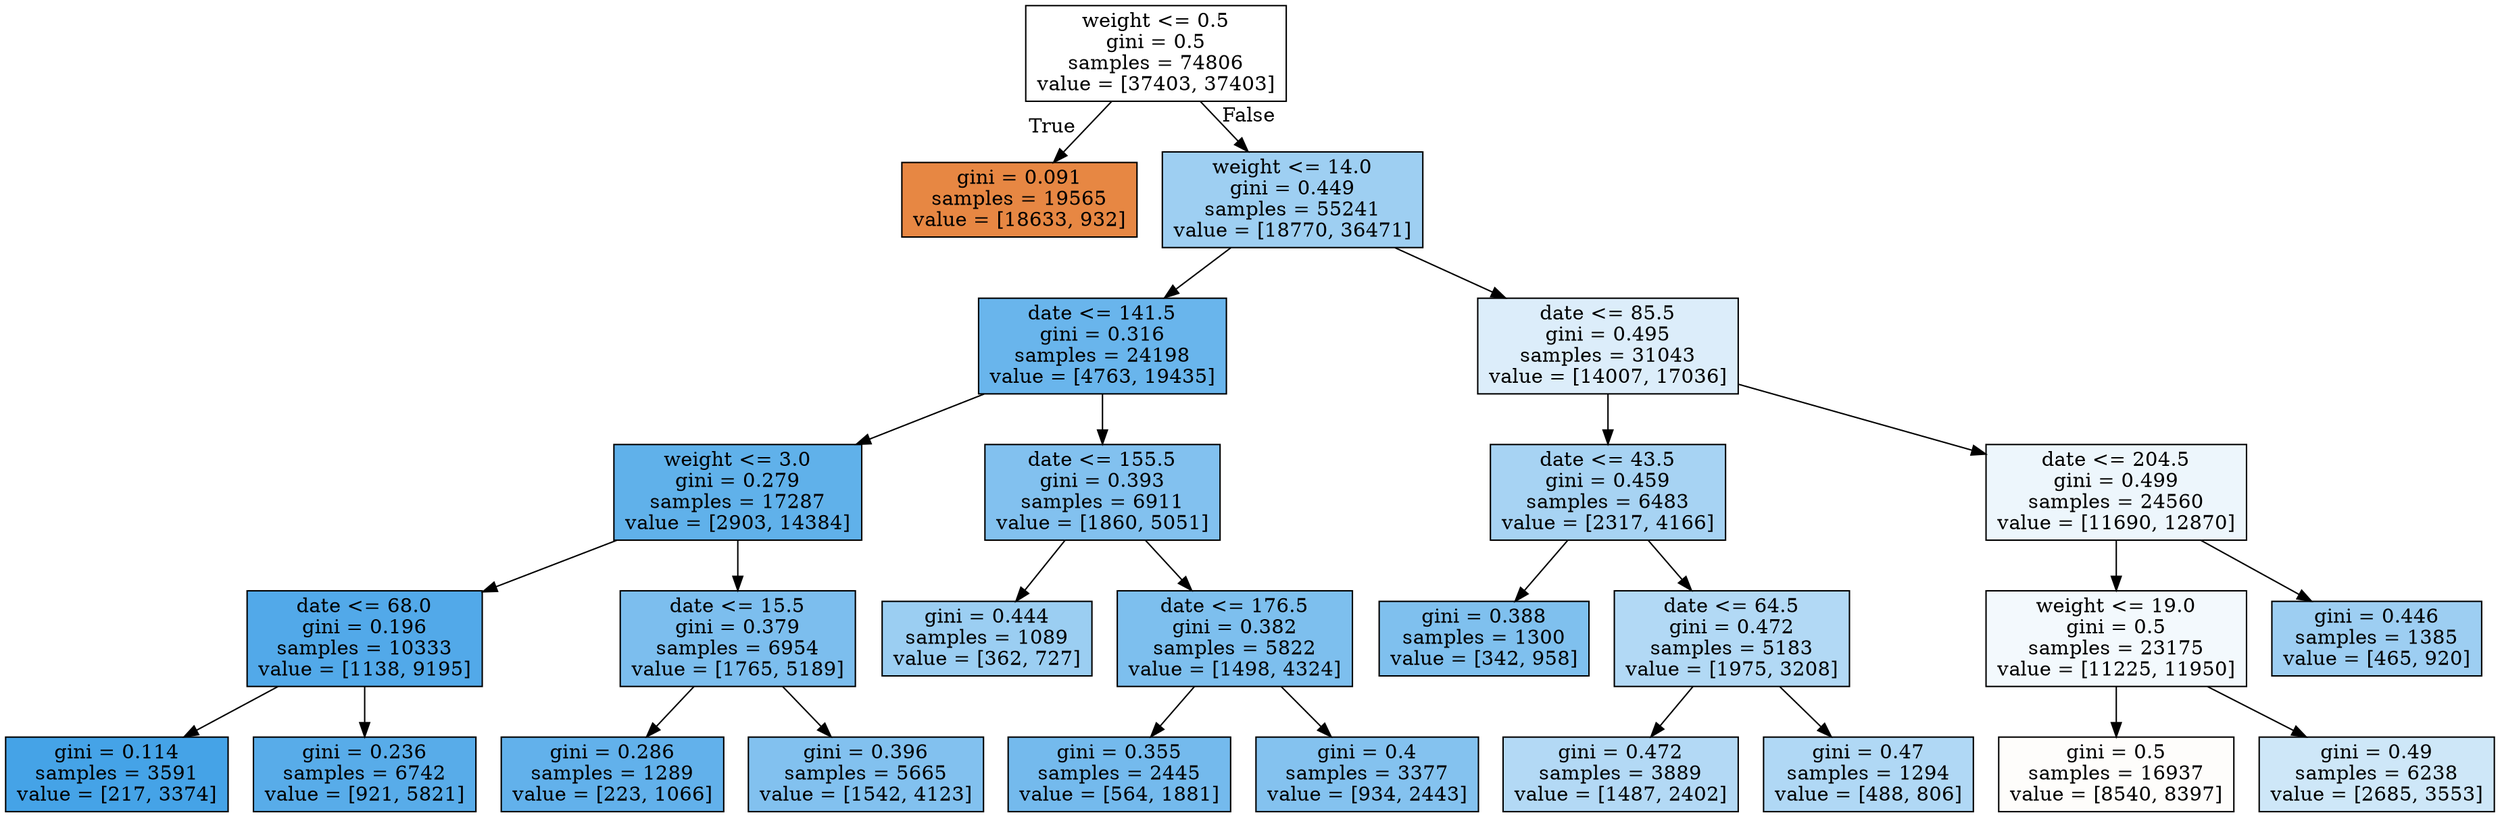 digraph Tree {
node [shape=box, style="filled", color="black"] ;
0 [label="weight <= 0.5\ngini = 0.5\nsamples = 74806\nvalue = [37403, 37403]", fillcolor="#e5813900"] ;
1 [label="gini = 0.091\nsamples = 19565\nvalue = [18633, 932]", fillcolor="#e58139f2"] ;
0 -> 1 [labeldistance=2.5, labelangle=45, headlabel="True"] ;
2 [label="weight <= 14.0\ngini = 0.449\nsamples = 55241\nvalue = [18770, 36471]", fillcolor="#399de57c"] ;
0 -> 2 [labeldistance=2.5, labelangle=-45, headlabel="False"] ;
3 [label="date <= 141.5\ngini = 0.316\nsamples = 24198\nvalue = [4763, 19435]", fillcolor="#399de5c1"] ;
2 -> 3 ;
4 [label="weight <= 3.0\ngini = 0.279\nsamples = 17287\nvalue = [2903, 14384]", fillcolor="#399de5cc"] ;
3 -> 4 ;
5 [label="date <= 68.0\ngini = 0.196\nsamples = 10333\nvalue = [1138, 9195]", fillcolor="#399de5df"] ;
4 -> 5 ;
6 [label="gini = 0.114\nsamples = 3591\nvalue = [217, 3374]", fillcolor="#399de5ef"] ;
5 -> 6 ;
7 [label="gini = 0.236\nsamples = 6742\nvalue = [921, 5821]", fillcolor="#399de5d7"] ;
5 -> 7 ;
8 [label="date <= 15.5\ngini = 0.379\nsamples = 6954\nvalue = [1765, 5189]", fillcolor="#399de5a8"] ;
4 -> 8 ;
9 [label="gini = 0.286\nsamples = 1289\nvalue = [223, 1066]", fillcolor="#399de5ca"] ;
8 -> 9 ;
10 [label="gini = 0.396\nsamples = 5665\nvalue = [1542, 4123]", fillcolor="#399de5a0"] ;
8 -> 10 ;
11 [label="date <= 155.5\ngini = 0.393\nsamples = 6911\nvalue = [1860, 5051]", fillcolor="#399de5a1"] ;
3 -> 11 ;
12 [label="gini = 0.444\nsamples = 1089\nvalue = [362, 727]", fillcolor="#399de580"] ;
11 -> 12 ;
13 [label="date <= 176.5\ngini = 0.382\nsamples = 5822\nvalue = [1498, 4324]", fillcolor="#399de5a7"] ;
11 -> 13 ;
14 [label="gini = 0.355\nsamples = 2445\nvalue = [564, 1881]", fillcolor="#399de5b3"] ;
13 -> 14 ;
15 [label="gini = 0.4\nsamples = 3377\nvalue = [934, 2443]", fillcolor="#399de59e"] ;
13 -> 15 ;
16 [label="date <= 85.5\ngini = 0.495\nsamples = 31043\nvalue = [14007, 17036]", fillcolor="#399de52d"] ;
2 -> 16 ;
17 [label="date <= 43.5\ngini = 0.459\nsamples = 6483\nvalue = [2317, 4166]", fillcolor="#399de571"] ;
16 -> 17 ;
18 [label="gini = 0.388\nsamples = 1300\nvalue = [342, 958]", fillcolor="#399de5a4"] ;
17 -> 18 ;
19 [label="date <= 64.5\ngini = 0.472\nsamples = 5183\nvalue = [1975, 3208]", fillcolor="#399de562"] ;
17 -> 19 ;
20 [label="gini = 0.472\nsamples = 3889\nvalue = [1487, 2402]", fillcolor="#399de561"] ;
19 -> 20 ;
21 [label="gini = 0.47\nsamples = 1294\nvalue = [488, 806]", fillcolor="#399de565"] ;
19 -> 21 ;
22 [label="date <= 204.5\ngini = 0.499\nsamples = 24560\nvalue = [11690, 12870]", fillcolor="#399de517"] ;
16 -> 22 ;
23 [label="weight <= 19.0\ngini = 0.5\nsamples = 23175\nvalue = [11225, 11950]", fillcolor="#399de50f"] ;
22 -> 23 ;
24 [label="gini = 0.5\nsamples = 16937\nvalue = [8540, 8397]", fillcolor="#e5813904"] ;
23 -> 24 ;
25 [label="gini = 0.49\nsamples = 6238\nvalue = [2685, 3553]", fillcolor="#399de53e"] ;
23 -> 25 ;
26 [label="gini = 0.446\nsamples = 1385\nvalue = [465, 920]", fillcolor="#399de57e"] ;
22 -> 26 ;
}